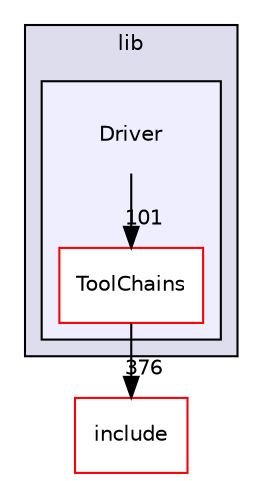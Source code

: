 digraph "lib/Driver" {
  bgcolor=transparent;
  compound=true
  node [ fontsize="10", fontname="Helvetica"];
  edge [ labelfontsize="10", labelfontname="Helvetica"];
  subgraph clusterdir_97aefd0d527b934f1d99a682da8fe6a9 {
    graph [ bgcolor="#ddddee", pencolor="black", label="lib" fontname="Helvetica", fontsize="10", URL="dir_97aefd0d527b934f1d99a682da8fe6a9.html"]
  subgraph clusterdir_070b10a056465260ffdcb62f5d5e051d {
    graph [ bgcolor="#eeeeff", pencolor="black", label="" URL="dir_070b10a056465260ffdcb62f5d5e051d.html"];
    dir_070b10a056465260ffdcb62f5d5e051d [shape=plaintext label="Driver"];
    dir_ef7b02972dd14e77cedb8b03bc67e5c0 [shape=box label="ToolChains" color="red" fillcolor="white" style="filled" URL="dir_ef7b02972dd14e77cedb8b03bc67e5c0.html"];
  }
  }
  dir_d44c64559bbebec7f509842c48db8b23 [shape=box label="include" color="red" URL="dir_d44c64559bbebec7f509842c48db8b23.html"];
  dir_ef7b02972dd14e77cedb8b03bc67e5c0->dir_d44c64559bbebec7f509842c48db8b23 [headlabel="376", labeldistance=1.5 headhref="dir_000073_000001.html"];
  dir_070b10a056465260ffdcb62f5d5e051d->dir_ef7b02972dd14e77cedb8b03bc67e5c0 [headlabel="101", labeldistance=1.5 headhref="dir_000039_000073.html"];
}
